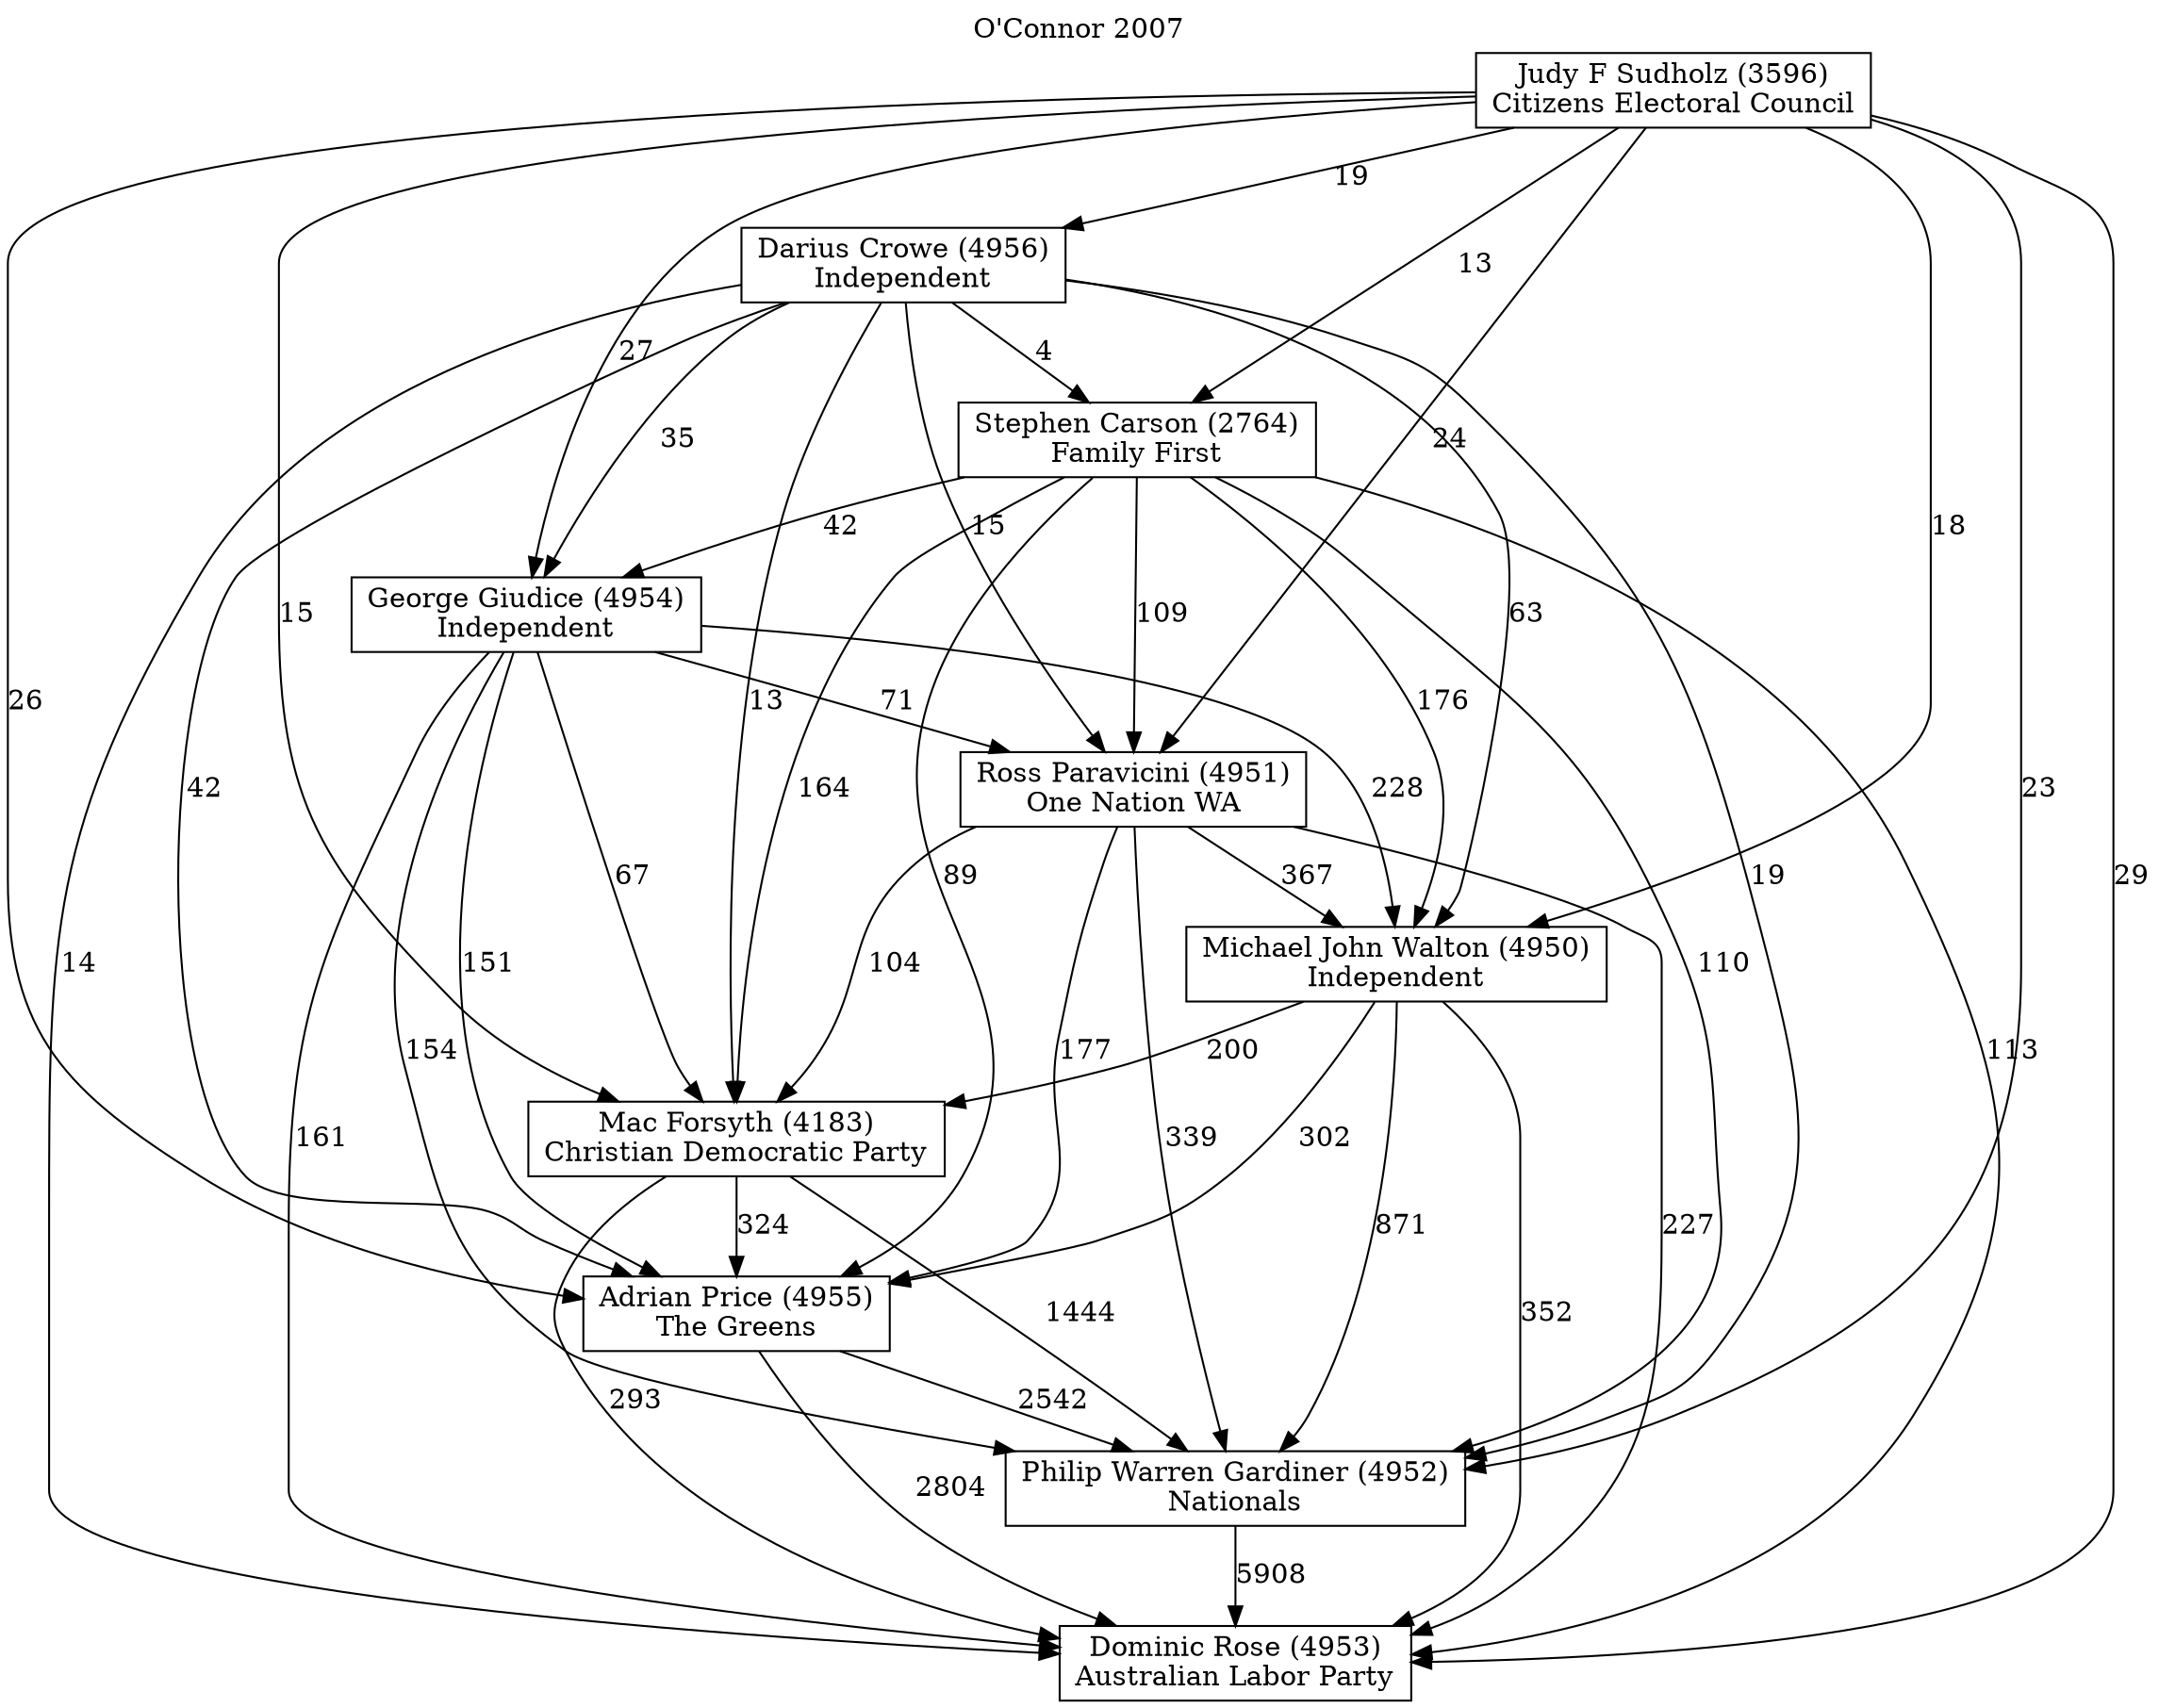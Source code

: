 // House preference flow
digraph "Dominic Rose (4953)_O'Connor_2007" {
	graph [label="O'Connor 2007" labelloc=t mclimit=10]
	node [shape=box]
	"Dominic Rose (4953)" [label="Dominic Rose (4953)
Australian Labor Party"]
	"Philip Warren Gardiner (4952)" [label="Philip Warren Gardiner (4952)
Nationals"]
	"Adrian Price (4955)" [label="Adrian Price (4955)
The Greens"]
	"Mac Forsyth (4183)" [label="Mac Forsyth (4183)
Christian Democratic Party"]
	"Michael John Walton (4950)" [label="Michael John Walton (4950)
Independent"]
	"Ross Paravicini (4951)" [label="Ross Paravicini (4951)
One Nation WA"]
	"George Giudice (4954)" [label="George Giudice (4954)
Independent"]
	"Stephen Carson (2764)" [label="Stephen Carson (2764)
Family First"]
	"Darius Crowe (4956)" [label="Darius Crowe (4956)
Independent"]
	"Judy F Sudholz (3596)" [label="Judy F Sudholz (3596)
Citizens Electoral Council"]
	"Philip Warren Gardiner (4952)" -> "Dominic Rose (4953)" [label=5908]
	"Adrian Price (4955)" -> "Philip Warren Gardiner (4952)" [label=2542]
	"Mac Forsyth (4183)" -> "Adrian Price (4955)" [label=324]
	"Michael John Walton (4950)" -> "Mac Forsyth (4183)" [label=200]
	"Ross Paravicini (4951)" -> "Michael John Walton (4950)" [label=367]
	"George Giudice (4954)" -> "Ross Paravicini (4951)" [label=71]
	"Stephen Carson (2764)" -> "George Giudice (4954)" [label=42]
	"Darius Crowe (4956)" -> "Stephen Carson (2764)" [label=4]
	"Judy F Sudholz (3596)" -> "Darius Crowe (4956)" [label=19]
	"Adrian Price (4955)" -> "Dominic Rose (4953)" [label=2804]
	"Mac Forsyth (4183)" -> "Dominic Rose (4953)" [label=293]
	"Michael John Walton (4950)" -> "Dominic Rose (4953)" [label=352]
	"Ross Paravicini (4951)" -> "Dominic Rose (4953)" [label=227]
	"George Giudice (4954)" -> "Dominic Rose (4953)" [label=161]
	"Stephen Carson (2764)" -> "Dominic Rose (4953)" [label=113]
	"Darius Crowe (4956)" -> "Dominic Rose (4953)" [label=14]
	"Judy F Sudholz (3596)" -> "Dominic Rose (4953)" [label=29]
	"Judy F Sudholz (3596)" -> "Stephen Carson (2764)" [label=13]
	"Darius Crowe (4956)" -> "George Giudice (4954)" [label=35]
	"Judy F Sudholz (3596)" -> "George Giudice (4954)" [label=27]
	"Stephen Carson (2764)" -> "Ross Paravicini (4951)" [label=109]
	"Darius Crowe (4956)" -> "Ross Paravicini (4951)" [label=15]
	"Judy F Sudholz (3596)" -> "Ross Paravicini (4951)" [label=24]
	"George Giudice (4954)" -> "Michael John Walton (4950)" [label=228]
	"Stephen Carson (2764)" -> "Michael John Walton (4950)" [label=176]
	"Darius Crowe (4956)" -> "Michael John Walton (4950)" [label=63]
	"Judy F Sudholz (3596)" -> "Michael John Walton (4950)" [label=18]
	"Ross Paravicini (4951)" -> "Mac Forsyth (4183)" [label=104]
	"George Giudice (4954)" -> "Mac Forsyth (4183)" [label=67]
	"Stephen Carson (2764)" -> "Mac Forsyth (4183)" [label=164]
	"Darius Crowe (4956)" -> "Mac Forsyth (4183)" [label=13]
	"Judy F Sudholz (3596)" -> "Mac Forsyth (4183)" [label=15]
	"Michael John Walton (4950)" -> "Adrian Price (4955)" [label=302]
	"Ross Paravicini (4951)" -> "Adrian Price (4955)" [label=177]
	"George Giudice (4954)" -> "Adrian Price (4955)" [label=151]
	"Stephen Carson (2764)" -> "Adrian Price (4955)" [label=89]
	"Darius Crowe (4956)" -> "Adrian Price (4955)" [label=42]
	"Judy F Sudholz (3596)" -> "Adrian Price (4955)" [label=26]
	"Mac Forsyth (4183)" -> "Philip Warren Gardiner (4952)" [label=1444]
	"Michael John Walton (4950)" -> "Philip Warren Gardiner (4952)" [label=871]
	"Ross Paravicini (4951)" -> "Philip Warren Gardiner (4952)" [label=339]
	"George Giudice (4954)" -> "Philip Warren Gardiner (4952)" [label=154]
	"Stephen Carson (2764)" -> "Philip Warren Gardiner (4952)" [label=110]
	"Darius Crowe (4956)" -> "Philip Warren Gardiner (4952)" [label=19]
	"Judy F Sudholz (3596)" -> "Philip Warren Gardiner (4952)" [label=23]
}
